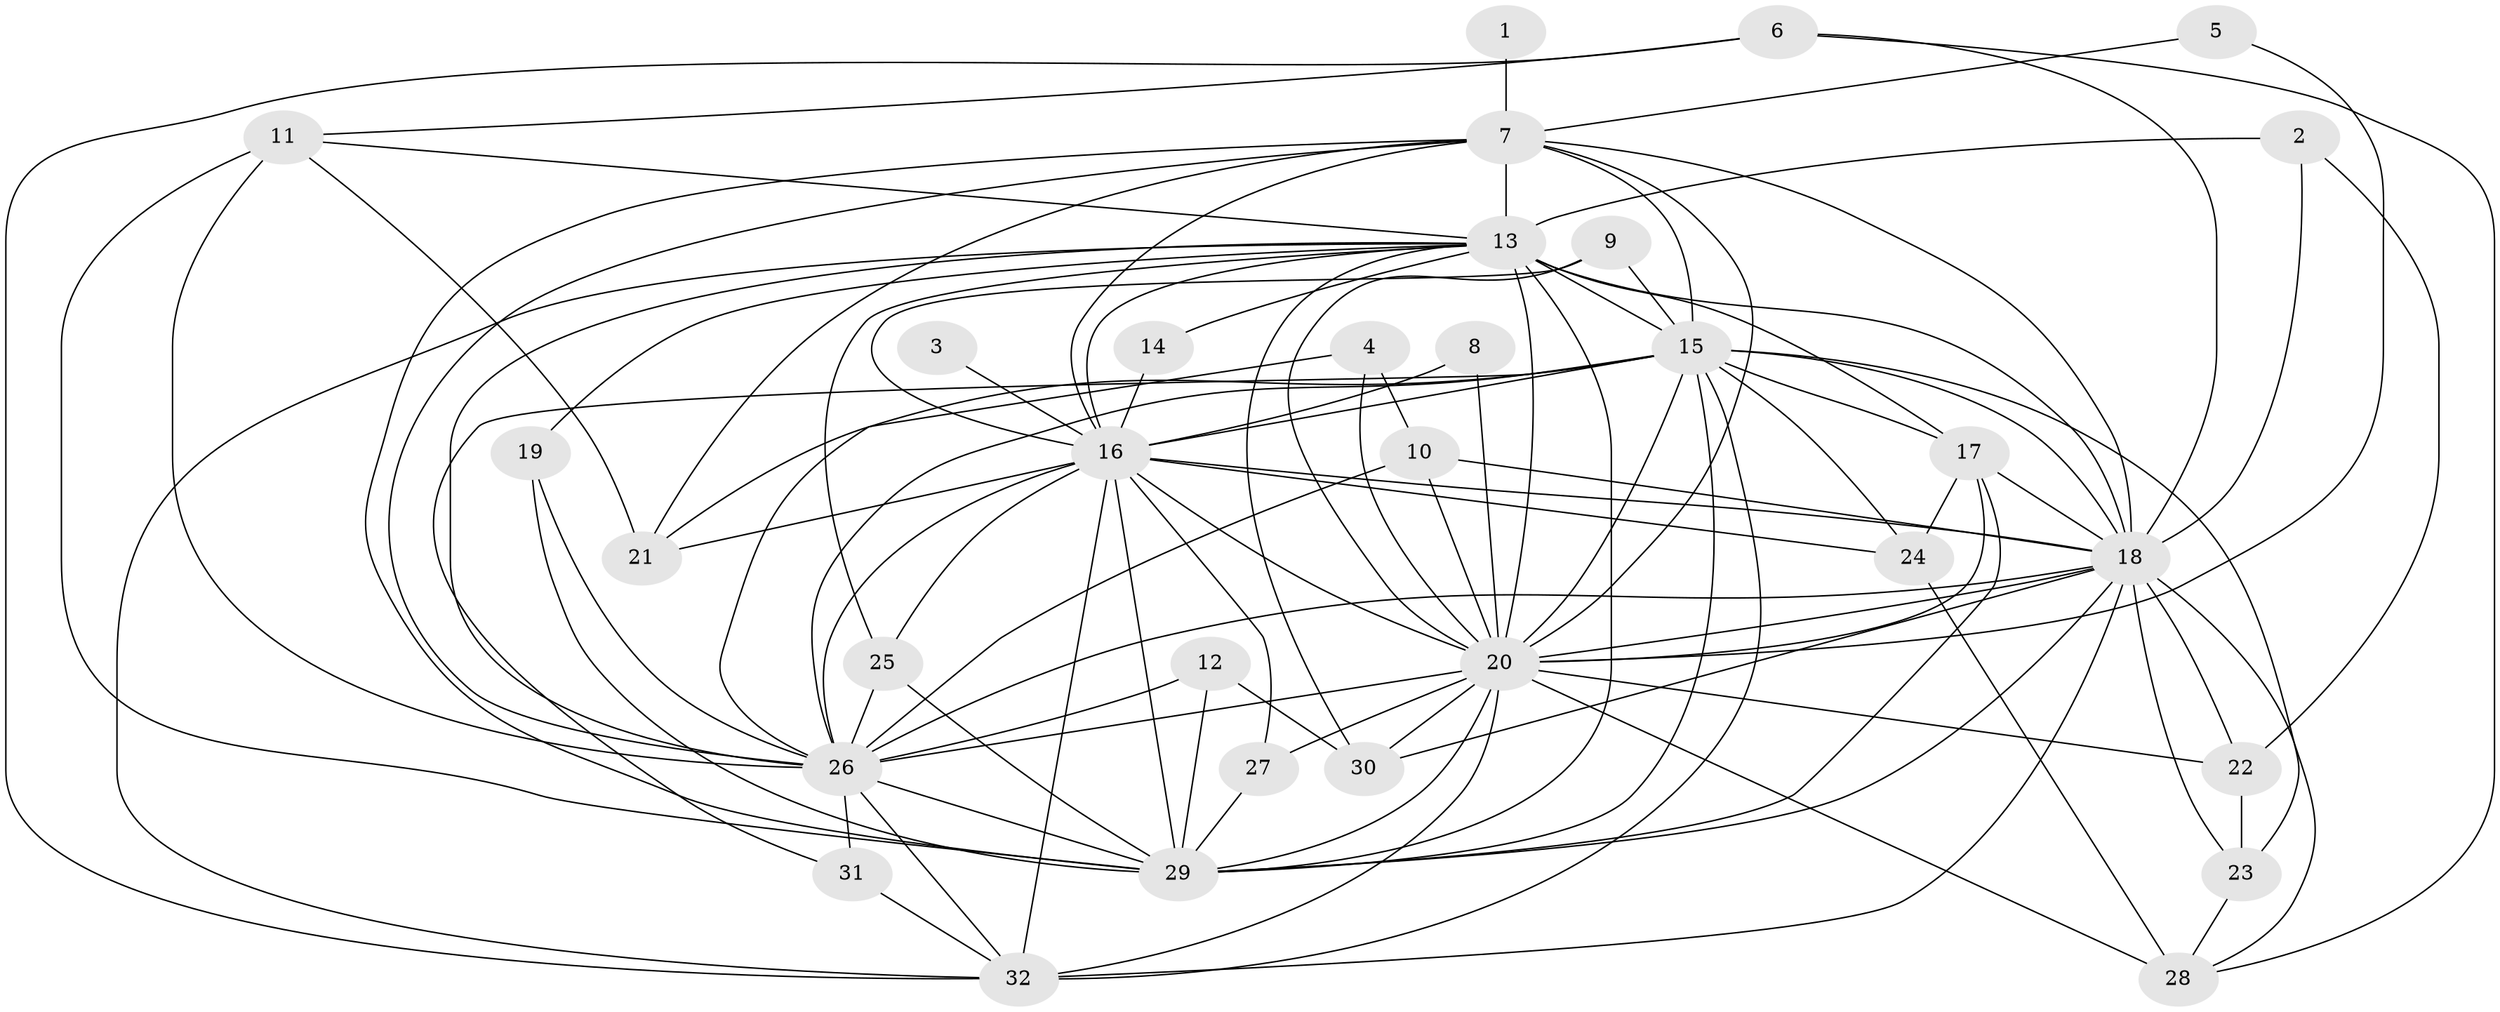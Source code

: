// original degree distribution, {26: 0.009615384615384616, 24: 0.009615384615384616, 19: 0.019230769230769232, 21: 0.019230769230769232, 23: 0.028846153846153848, 18: 0.009615384615384616, 5: 0.0673076923076923, 3: 0.19230769230769232, 2: 0.5576923076923077, 4: 0.07692307692307693, 6: 0.009615384615384616}
// Generated by graph-tools (version 1.1) at 2025/36/03/04/25 23:36:20]
// undirected, 32 vertices, 101 edges
graph export_dot {
  node [color=gray90,style=filled];
  1;
  2;
  3;
  4;
  5;
  6;
  7;
  8;
  9;
  10;
  11;
  12;
  13;
  14;
  15;
  16;
  17;
  18;
  19;
  20;
  21;
  22;
  23;
  24;
  25;
  26;
  27;
  28;
  29;
  30;
  31;
  32;
  1 -- 7 [weight=1.0];
  2 -- 13 [weight=2.0];
  2 -- 18 [weight=1.0];
  2 -- 22 [weight=1.0];
  3 -- 16 [weight=1.0];
  4 -- 10 [weight=1.0];
  4 -- 20 [weight=1.0];
  4 -- 26 [weight=2.0];
  5 -- 7 [weight=2.0];
  5 -- 20 [weight=2.0];
  6 -- 11 [weight=1.0];
  6 -- 18 [weight=1.0];
  6 -- 28 [weight=1.0];
  6 -- 32 [weight=1.0];
  7 -- 13 [weight=4.0];
  7 -- 15 [weight=2.0];
  7 -- 16 [weight=1.0];
  7 -- 18 [weight=1.0];
  7 -- 20 [weight=2.0];
  7 -- 21 [weight=1.0];
  7 -- 26 [weight=2.0];
  7 -- 29 [weight=1.0];
  8 -- 16 [weight=1.0];
  8 -- 20 [weight=1.0];
  9 -- 15 [weight=1.0];
  9 -- 16 [weight=1.0];
  9 -- 20 [weight=1.0];
  10 -- 18 [weight=1.0];
  10 -- 20 [weight=1.0];
  10 -- 26 [weight=1.0];
  11 -- 13 [weight=1.0];
  11 -- 21 [weight=1.0];
  11 -- 26 [weight=1.0];
  11 -- 29 [weight=1.0];
  12 -- 26 [weight=1.0];
  12 -- 29 [weight=1.0];
  12 -- 30 [weight=1.0];
  13 -- 14 [weight=1.0];
  13 -- 15 [weight=2.0];
  13 -- 16 [weight=2.0];
  13 -- 17 [weight=1.0];
  13 -- 18 [weight=3.0];
  13 -- 19 [weight=2.0];
  13 -- 20 [weight=4.0];
  13 -- 25 [weight=1.0];
  13 -- 26 [weight=4.0];
  13 -- 29 [weight=3.0];
  13 -- 30 [weight=1.0];
  13 -- 32 [weight=1.0];
  14 -- 16 [weight=1.0];
  15 -- 16 [weight=1.0];
  15 -- 17 [weight=1.0];
  15 -- 18 [weight=2.0];
  15 -- 20 [weight=3.0];
  15 -- 21 [weight=1.0];
  15 -- 23 [weight=2.0];
  15 -- 24 [weight=1.0];
  15 -- 26 [weight=1.0];
  15 -- 29 [weight=1.0];
  15 -- 31 [weight=1.0];
  15 -- 32 [weight=1.0];
  16 -- 18 [weight=2.0];
  16 -- 20 [weight=6.0];
  16 -- 21 [weight=1.0];
  16 -- 24 [weight=1.0];
  16 -- 25 [weight=1.0];
  16 -- 26 [weight=1.0];
  16 -- 27 [weight=1.0];
  16 -- 29 [weight=3.0];
  16 -- 32 [weight=1.0];
  17 -- 18 [weight=1.0];
  17 -- 20 [weight=1.0];
  17 -- 24 [weight=1.0];
  17 -- 29 [weight=1.0];
  18 -- 20 [weight=4.0];
  18 -- 22 [weight=1.0];
  18 -- 23 [weight=1.0];
  18 -- 26 [weight=2.0];
  18 -- 28 [weight=1.0];
  18 -- 29 [weight=1.0];
  18 -- 30 [weight=1.0];
  18 -- 32 [weight=1.0];
  19 -- 26 [weight=1.0];
  19 -- 29 [weight=1.0];
  20 -- 22 [weight=1.0];
  20 -- 26 [weight=2.0];
  20 -- 27 [weight=1.0];
  20 -- 28 [weight=2.0];
  20 -- 29 [weight=2.0];
  20 -- 30 [weight=2.0];
  20 -- 32 [weight=3.0];
  22 -- 23 [weight=1.0];
  23 -- 28 [weight=1.0];
  24 -- 28 [weight=1.0];
  25 -- 26 [weight=2.0];
  25 -- 29 [weight=1.0];
  26 -- 29 [weight=2.0];
  26 -- 31 [weight=1.0];
  26 -- 32 [weight=1.0];
  27 -- 29 [weight=1.0];
  31 -- 32 [weight=2.0];
}
